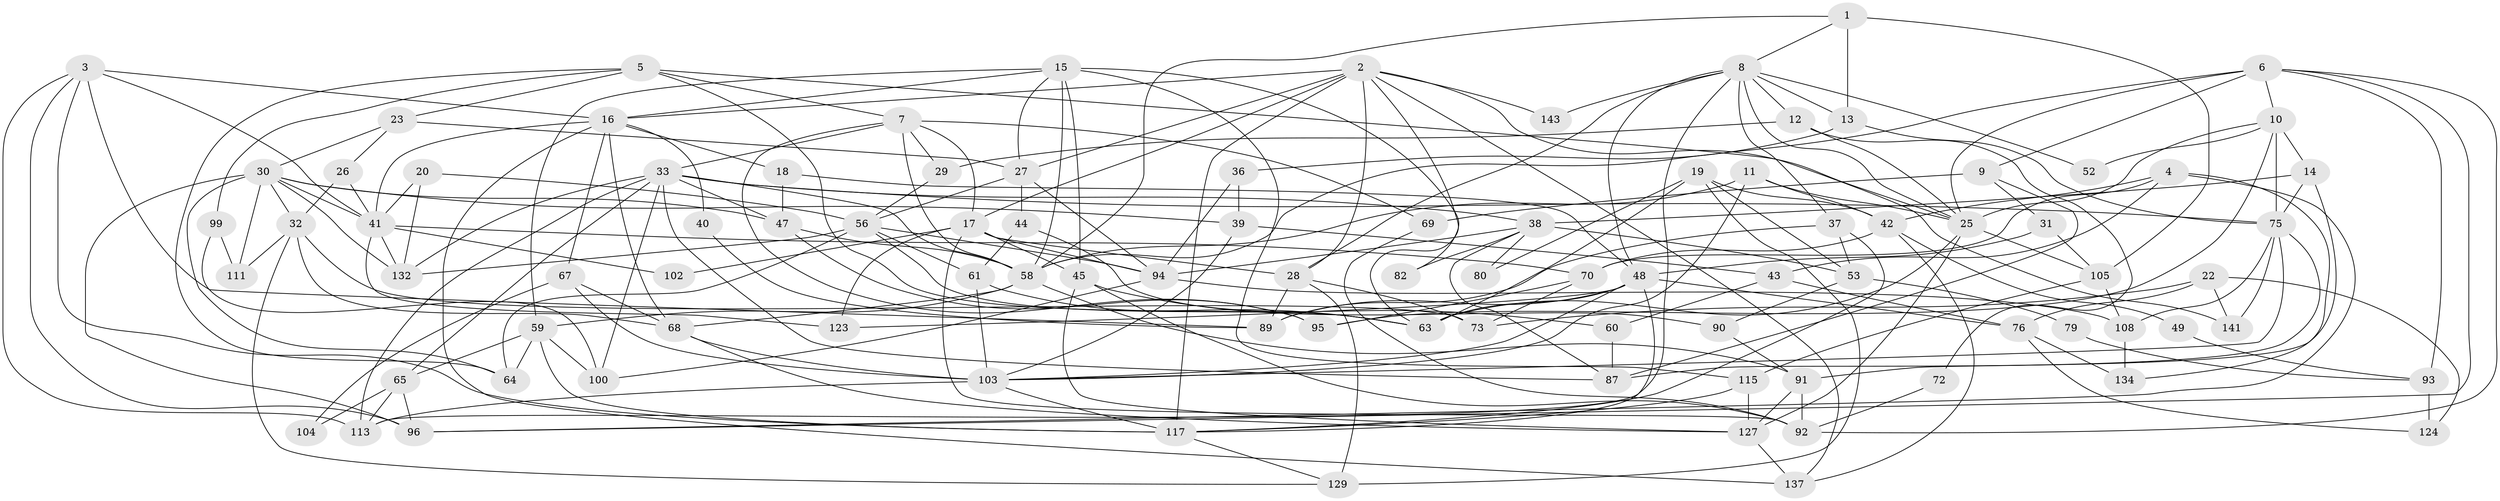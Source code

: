 // original degree distribution, {3: 0.2638888888888889, 5: 0.24305555555555555, 4: 0.24305555555555555, 6: 0.06944444444444445, 2: 0.13194444444444445, 7: 0.04861111111111111}
// Generated by graph-tools (version 1.1) at 2025/42/03/06/25 10:42:01]
// undirected, 94 vertices, 232 edges
graph export_dot {
graph [start="1"]
  node [color=gray90,style=filled];
  1 [super="+118"];
  2 [super="+138"];
  3 [super="+62"];
  4;
  5 [super="+50"];
  6 [super="+35"];
  7 [super="+121"];
  8 [super="+81"];
  9 [super="+54"];
  10 [super="+86"];
  11 [super="+98"];
  12 [super="+77"];
  13 [super="+85"];
  14 [super="+136"];
  15 [super="+71"];
  16 [super="+51"];
  17 [super="+57"];
  18;
  19 [super="+21"];
  20 [super="+24"];
  22 [super="+34"];
  23 [super="+78"];
  25 [super="+84"];
  26;
  27;
  28 [super="+109"];
  29;
  30 [super="+120"];
  31;
  32 [super="+55"];
  33 [super="+144"];
  36;
  37;
  38 [super="+46"];
  39;
  40;
  41 [super="+83"];
  42 [super="+126"];
  43;
  44;
  45 [super="+142"];
  47 [super="+112"];
  48 [super="+88"];
  49;
  52;
  53;
  56 [super="+66"];
  58 [super="+135"];
  59 [super="+125"];
  60;
  61;
  63 [super="+128"];
  64 [super="+116"];
  65 [super="+133"];
  67;
  68 [super="+74"];
  69;
  70;
  72;
  73 [super="+97"];
  75 [super="+101"];
  76;
  79;
  80;
  82;
  87 [super="+122"];
  89;
  90;
  91 [super="+114"];
  92 [super="+119"];
  93;
  94 [super="+110"];
  95;
  96 [super="+107"];
  99;
  100;
  102;
  103 [super="+106"];
  104;
  105;
  108;
  111;
  113 [super="+140"];
  115;
  117 [super="+130"];
  123;
  124;
  127 [super="+131"];
  129;
  132 [super="+139"];
  134;
  137;
  141;
  143;
  1 -- 105 [weight=2];
  1 -- 8;
  1 -- 13;
  1 -- 58;
  2 -- 117;
  2 -- 143;
  2 -- 16;
  2 -- 63;
  2 -- 17;
  2 -- 141;
  2 -- 137;
  2 -- 27;
  2 -- 28;
  3 -- 117;
  3 -- 96;
  3 -- 16;
  3 -- 89;
  3 -- 113;
  3 -- 41;
  4 -- 43;
  4 -- 70;
  4 -- 42;
  4 -- 134;
  4 -- 96;
  5 -- 23;
  5 -- 7;
  5 -- 99;
  5 -- 63;
  5 -- 64;
  5 -- 25;
  6 -- 25 [weight=2];
  6 -- 92;
  6 -- 96;
  6 -- 10;
  6 -- 93;
  6 -- 58;
  6 -- 9;
  7 -- 58;
  7 -- 33;
  7 -- 17;
  7 -- 69;
  7 -- 29;
  7 -- 95;
  8 -- 28;
  8 -- 25;
  8 -- 113;
  8 -- 52;
  8 -- 37;
  8 -- 12;
  8 -- 143;
  8 -- 48;
  8 -- 13;
  9 -- 31;
  9 -- 87;
  9 -- 69;
  10 -- 75;
  10 -- 52;
  10 -- 25;
  10 -- 14;
  10 -- 95;
  11 -- 42 [weight=2];
  11 -- 58;
  11 -- 103;
  11 -- 25;
  12 -- 72;
  12 -- 25;
  12 -- 29;
  13 -- 36;
  13 -- 75;
  14 -- 91;
  14 -- 38;
  14 -- 75;
  15 -- 45;
  15 -- 115;
  15 -- 59;
  15 -- 16;
  15 -- 82;
  15 -- 27;
  15 -- 58;
  16 -- 67;
  16 -- 18;
  16 -- 41;
  16 -- 68;
  16 -- 40;
  16 -- 137;
  17 -- 123;
  17 -- 102;
  17 -- 92;
  17 -- 94;
  17 -- 28;
  17 -- 45;
  18 -- 47;
  18 -- 48;
  19 -- 53;
  19 -- 63;
  19 -- 80;
  19 -- 129;
  19 -- 42;
  20 -- 41;
  20 -- 56;
  20 -- 132;
  22 -- 76;
  22 -- 124;
  22 -- 73 [weight=2];
  22 -- 141;
  23 -- 27;
  23 -- 26;
  23 -- 30;
  25 -- 63;
  25 -- 105;
  25 -- 127;
  26 -- 32;
  26 -- 41;
  27 -- 44;
  27 -- 56;
  27 -- 94;
  28 -- 129;
  28 -- 73;
  28 -- 89;
  29 -- 56;
  30 -- 96;
  30 -- 39;
  30 -- 111;
  30 -- 47;
  30 -- 32;
  30 -- 64;
  30 -- 41;
  30 -- 132;
  31 -- 105;
  31 -- 48;
  32 -- 111;
  32 -- 73;
  32 -- 129;
  32 -- 68;
  33 -- 38;
  33 -- 58;
  33 -- 65;
  33 -- 100;
  33 -- 87;
  33 -- 47;
  33 -- 75;
  33 -- 113;
  33 -- 132;
  36 -- 39;
  36 -- 94;
  37 -- 89;
  37 -- 117;
  37 -- 53;
  38 -- 87;
  38 -- 53;
  38 -- 94;
  38 -- 82;
  38 -- 80;
  39 -- 43;
  39 -- 103;
  40 -- 89;
  41 -- 102;
  41 -- 123;
  41 -- 132;
  41 -- 70;
  42 -- 137;
  42 -- 49;
  42 -- 70;
  43 -- 76;
  43 -- 60;
  44 -- 61;
  44 -- 90;
  45 -- 127;
  45 -- 60;
  45 -- 92;
  47 -- 95;
  47 -- 58;
  48 -- 76;
  48 -- 89;
  48 -- 103;
  48 -- 123;
  48 -- 63;
  48 -- 117;
  49 -- 93;
  53 -- 79;
  53 -- 90;
  56 -- 63;
  56 -- 61;
  56 -- 64;
  56 -- 94;
  56 -- 132;
  58 -- 68;
  58 -- 91;
  58 -- 59;
  59 -- 117;
  59 -- 64;
  59 -- 65;
  59 -- 100;
  60 -- 87;
  61 -- 103 [weight=2];
  61 -- 63;
  65 -- 104;
  65 -- 96;
  65 -- 113;
  67 -- 104;
  67 -- 103;
  67 -- 68;
  68 -- 103;
  68 -- 127;
  69 -- 92;
  70 -- 73;
  70 -- 95;
  72 -- 92;
  75 -- 108;
  75 -- 87;
  75 -- 103;
  75 -- 141;
  76 -- 134;
  76 -- 124;
  79 -- 93;
  90 -- 91;
  91 -- 92;
  91 -- 127;
  93 -- 124;
  94 -- 108;
  94 -- 100;
  99 -- 111;
  99 -- 100;
  103 -- 117;
  103 -- 113;
  105 -- 115;
  105 -- 108;
  108 -- 134;
  115 -- 117;
  115 -- 127;
  117 -- 129;
  127 -- 137;
}
